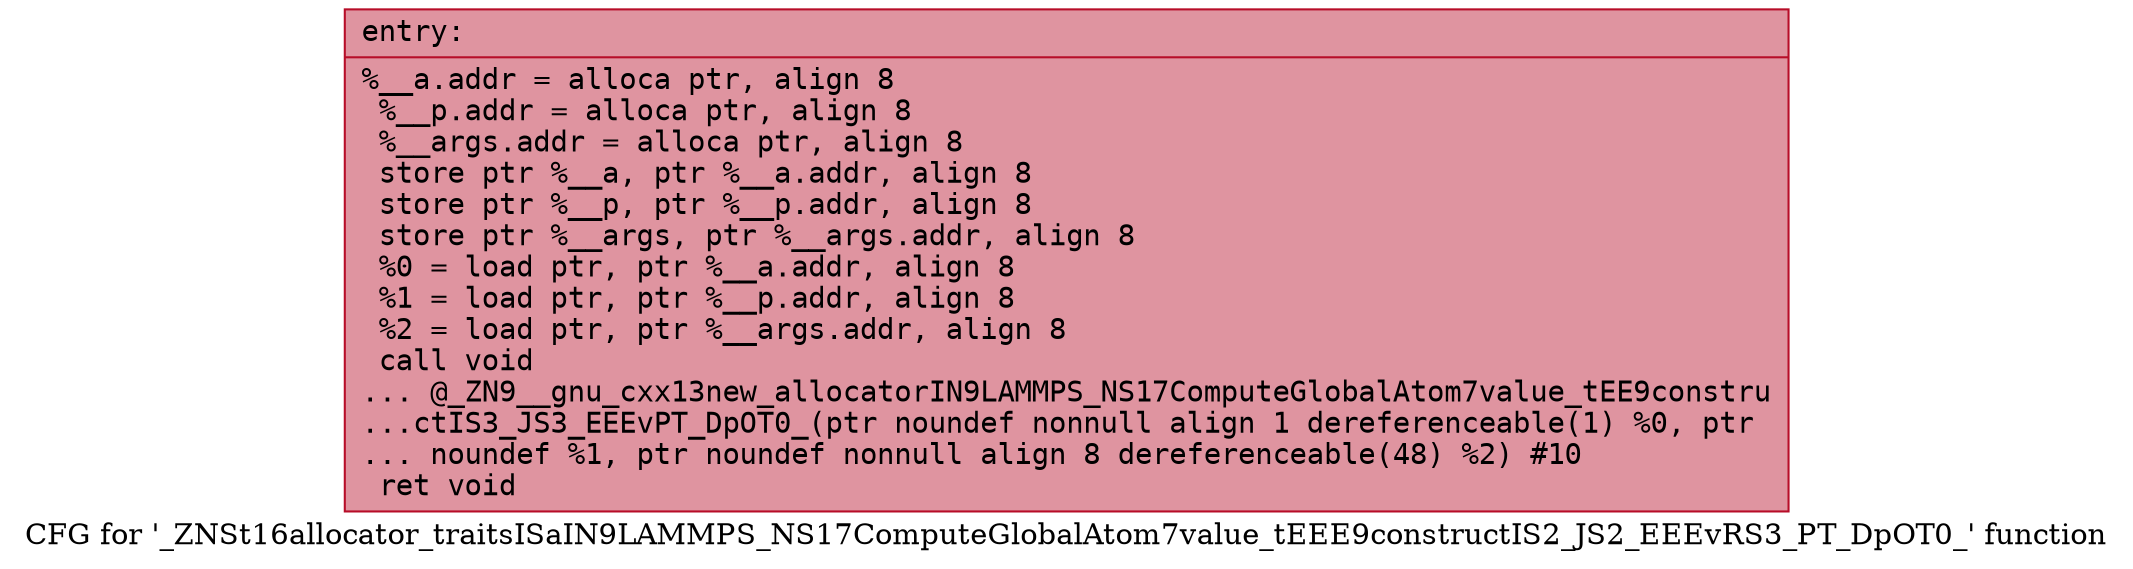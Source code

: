 digraph "CFG for '_ZNSt16allocator_traitsISaIN9LAMMPS_NS17ComputeGlobalAtom7value_tEEE9constructIS2_JS2_EEEvRS3_PT_DpOT0_' function" {
	label="CFG for '_ZNSt16allocator_traitsISaIN9LAMMPS_NS17ComputeGlobalAtom7value_tEEE9constructIS2_JS2_EEEvRS3_PT_DpOT0_' function";

	Node0x56131ec18920 [shape=record,color="#b70d28ff", style=filled, fillcolor="#b70d2870" fontname="Courier",label="{entry:\l|  %__a.addr = alloca ptr, align 8\l  %__p.addr = alloca ptr, align 8\l  %__args.addr = alloca ptr, align 8\l  store ptr %__a, ptr %__a.addr, align 8\l  store ptr %__p, ptr %__p.addr, align 8\l  store ptr %__args, ptr %__args.addr, align 8\l  %0 = load ptr, ptr %__a.addr, align 8\l  %1 = load ptr, ptr %__p.addr, align 8\l  %2 = load ptr, ptr %__args.addr, align 8\l  call void\l... @_ZN9__gnu_cxx13new_allocatorIN9LAMMPS_NS17ComputeGlobalAtom7value_tEE9constru\l...ctIS3_JS3_EEEvPT_DpOT0_(ptr noundef nonnull align 1 dereferenceable(1) %0, ptr\l... noundef %1, ptr noundef nonnull align 8 dereferenceable(48) %2) #10\l  ret void\l}"];
}
